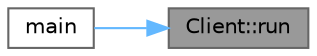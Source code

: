 digraph "Client::run"
{
 // LATEX_PDF_SIZE
  bgcolor="transparent";
  edge [fontname=Helvetica,fontsize=10,labelfontname=Helvetica,labelfontsize=10];
  node [fontname=Helvetica,fontsize=10,shape=box,height=0.2,width=0.4];
  rankdir="RL";
  Node1 [id="Node000001",label="Client::run",height=0.2,width=0.4,color="gray40", fillcolor="grey60", style="filled", fontcolor="black",tooltip="Starts the main game loop."];
  Node1 -> Node2 [id="edge1_Node000001_Node000002",dir="back",color="steelblue1",style="solid",tooltip=" "];
  Node2 [id="Node000002",label="main",height=0.2,width=0.4,color="grey40", fillcolor="white", style="filled",URL="$client_2src_2main_8cpp.html#ae66f6b31b5ad750f1fe042a706a4e3d4",tooltip=" "];
}
